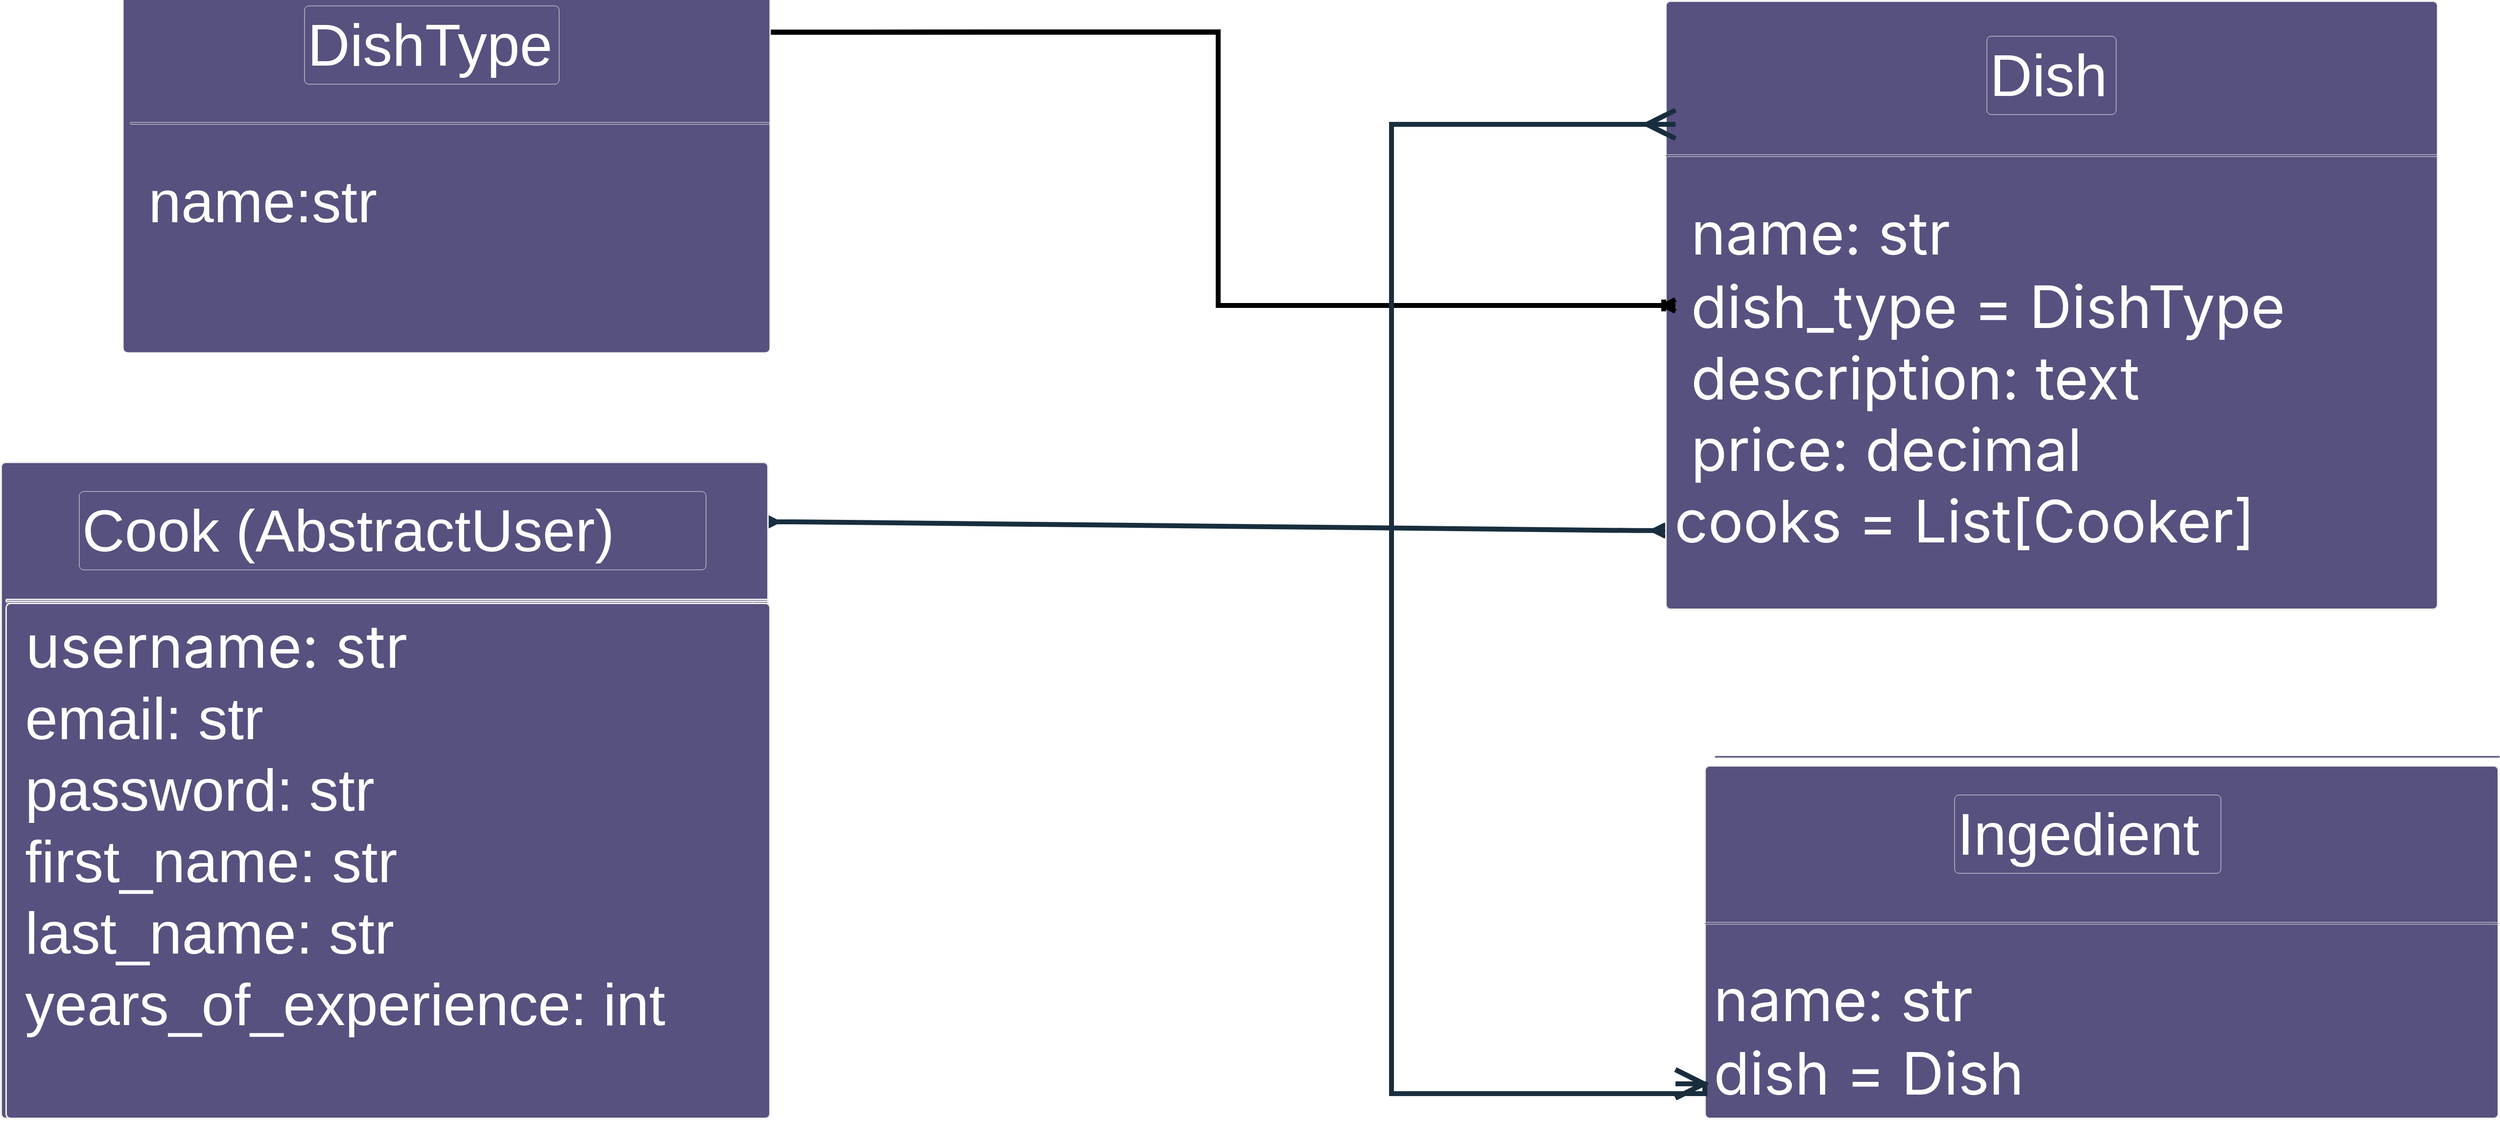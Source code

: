 <mxfile version="22.1.22" type="embed">
  <diagram id="4lR3cVPxHdGG_qDessxr" name="Page-1">
    <mxGraphModel dx="4503" dy="6173" grid="1" gridSize="10" guides="1" tooltips="1" connect="1" arrows="1" fold="1" page="1" pageScale="1" pageWidth="850" pageHeight="1100" math="0" shadow="0">
      <root>
        <mxCell id="0" />
        <mxCell id="1" parent="0" />
        <mxCell id="98" value="" style="html=1;overflow=block;blockSpacing=1;whiteSpace=wrap;fontSize=13;spacing=9;strokeOpacity=100;fillOpacity=100;rounded=1;absoluteArcSize=1;arcSize=9;fillColor=#56517E;strokeWidth=1.5;lucidId=F_bB_G0Hd1b~;labelBackgroundColor=none;strokeColor=#EEEEEE;fontColor=#FFFFFF;" vertex="1" parent="1">
          <mxGeometry x="-650" y="-698" width="783" height="670" as="geometry" />
        </mxCell>
        <mxCell id="99" value="" style="html=1;overflow=block;blockSpacing=1;whiteSpace=wrap;fontSize=13;spacing=0;strokeOpacity=100;rounded=1;absoluteArcSize=1;arcSize=9;fillColor=#56517E;strokeWidth=NaN;lucidId=VlcBs1cVSyKV;labelBackgroundColor=none;strokeColor=#EEEEEE;fontColor=#FFFFFF;" vertex="1" parent="1">
          <mxGeometry x="-645" y="-556" width="763" height="2" as="geometry" />
        </mxCell>
        <mxCell id="100" value="" style="html=1;overflow=block;blockSpacing=1;whiteSpace=wrap;fontSize=13;spacing=0;strokeOpacity=100;fillOpacity=100;rounded=1;absoluteArcSize=1;arcSize=9;fillColor=#56517E;strokeWidth=1.5;lucidId=0lcBDDSQpAao;labelBackgroundColor=none;strokeColor=#EEEEEE;fontColor=#FFFFFF;" vertex="1" parent="1">
          <mxGeometry x="-645" y="-558" width="778" height="2" as="geometry" />
        </mxCell>
        <mxCell id="101" value="Cook (AbstractUser)" style="html=1;overflow=block;blockSpacing=1;whiteSpace=wrap;fontSize=60;align=left;spacing=3.8;strokeOpacity=100;rounded=1;absoluteArcSize=1;arcSize=9;strokeWidth=NaN;lucidId=3ocB-vLVqpLd;labelBackgroundColor=none;fillColor=#56517E;strokeColor=#EEEEEE;fontColor=#FFFFFF;" vertex="1" parent="1">
          <mxGeometry x="-570" y="-668" width="640" height="80" as="geometry" />
        </mxCell>
        <mxCell id="102" value="&lt;div style=&quot;display: flex; justify-content: flex-start; text-align: left; align-items: baseline; font-size: 0; line-height: 1.25;margin-top: -2px;&quot;&gt;&lt;span&gt;&lt;span style=&quot;font-size:60px;font-family: inter;&quot;&gt;&amp;nbsp;id: int&amp;nbsp;&lt;br&gt;&amp;nbsp;username: str &lt;/span&gt;&lt;span style=&quot;font-size:60px;&quot;&gt;&lt;br&gt;&lt;/span&gt;&lt;/span&gt;&lt;/div&gt;&lt;div style=&quot;display: flex; justify-content: flex-start; text-align: left; align-items: baseline; font-size: 0; line-height: 1.25;margin-top: -2px;&quot;&gt;&lt;span&gt;&lt;span style=&quot;font-size:60px;&quot;&gt;&lt;span style=&quot;font-size:60px;&quot;&gt;&amp;nbsp;email: str &lt;br&gt;&lt;/span&gt;&lt;/span&gt;&lt;/span&gt;&lt;/div&gt;&lt;div style=&quot;display: flex; justify-content: flex-start; text-align: left; align-items: baseline; font-size: 0; line-height: 1.25;margin-top: -2px;&quot;&gt;&lt;span&gt;&lt;span style=&quot;font-size:60px;&quot;&gt;&amp;nbsp;password: str&lt;br&gt;&lt;/span&gt;&lt;/span&gt;&lt;/div&gt;&lt;div style=&quot;display: flex; justify-content: flex-start; text-align: left; align-items: baseline; font-size: 0; line-height: 1.25;margin-top: -2px;&quot;&gt;&lt;span&gt;&lt;span style=&quot;font-size:60px;&quot;&gt;&amp;nbsp;first_name: str&lt;br&gt;&lt;/span&gt;&lt;/span&gt;&lt;/div&gt;&lt;div style=&quot;display: flex; justify-content: flex-start; text-align: left; align-items: baseline; font-size: 0; line-height: 1.25;margin-top: -2px;&quot;&gt;&lt;span&gt;&lt;span style=&quot;font-size:60px;&quot;&gt;&amp;nbsp;last_name: str&lt;br&gt;&lt;/span&gt;&lt;/span&gt;&lt;/div&gt;&lt;div style=&quot;display: flex; justify-content: flex-start; text-align: left; align-items: baseline; font-size: 0; line-height: 1.25;margin-top: -2px;&quot;&gt;&lt;span&gt;&lt;span style=&quot;font-size:60px;&quot;&gt;&amp;nbsp;years_of_experience: int&lt;br&gt;&lt;/span&gt;&lt;/span&gt;&lt;/div&gt;&lt;div style=&quot;display: flex; justify-content: flex-start; text-align: left; align-items: baseline; font-size: 0; line-height: 1.25;margin-top: -2px;&quot;&gt;&lt;span&gt;&lt;span style=&quot;font-size:60px;&quot;&gt;&lt;br&gt;&lt;/span&gt;&lt;/span&gt;&lt;/div&gt;&lt;div style=&quot;display: flex; justify-content: flex-start; text-align: left; align-items: baseline; font-size: 0; line-height: 1.25;margin-top: -2px;&quot;&gt;&lt;span&gt;&lt;/span&gt;&lt;/div&gt;" style="html=1;overflow=block;blockSpacing=1;whiteSpace=wrap;fontSize=13;spacing=3.8;strokeOpacity=100;fillOpacity=100;rounded=1;absoluteArcSize=1;arcSize=9;strokeWidth=1.5;lucidId=HpcBN_YT6z4t;labelBackgroundColor=none;fillColor=#56517E;strokeColor=#EEEEEE;fontColor=#FFFFFF;" vertex="1" parent="1">
          <mxGeometry x="-645" y="-554" width="780" height="526" as="geometry" />
        </mxCell>
        <mxCell id="103" value="&lt;div style=&quot;display: flex; justify-content: flex-start; text-align: left; align-items: baseline; font-size: 0; line-height: 1.25;margin-top: -2px;&quot;&gt;&lt;span&gt;&lt;span style=&quot;font-size:60px;&quot;&gt;&lt;br&gt;&lt;/span&gt;&lt;/span&gt;&lt;/div&gt;&lt;div style=&quot;display: flex; justify-content: flex-start; text-align: left; align-items: baseline; font-size: 0; line-height: 1.25;margin-top: -2px;&quot;&gt;&lt;span&gt;&lt;span style=&quot;font-size:60px;&quot;&gt;&lt;br&gt;&amp;nbsp;id: int&lt;br&gt;&lt;/span&gt;&lt;/span&gt;&lt;/div&gt;&lt;div style=&quot;display: flex; justify-content: flex-start; text-align: left; align-items: baseline; font-size: 0; line-height: 1.25;margin-top: -2px;&quot;&gt;&lt;span&gt;&lt;span style=&quot;font-size:60px;&quot;&gt;&amp;nbsp;name:str&lt;/span&gt;&lt;/span&gt;&lt;/div&gt;" style="html=1;overflow=block;blockSpacing=1;whiteSpace=wrap;fontSize=13;spacing=9;verticalAlign=middle;strokeOpacity=100;rounded=1;absoluteArcSize=1;arcSize=9;strokeWidth=NaN;lucidId=KscBXRCLlgAI;labelBackgroundColor=none;fillColor=#56517E;strokeColor=#EEEEEE;fontColor=#FFFFFF;" vertex="1" parent="1">
          <mxGeometry x="-525" y="-1190" width="660" height="380" as="geometry" />
        </mxCell>
        <mxCell id="104" value="" style="html=1;overflow=block;blockSpacing=1;whiteSpace=wrap;fontSize=13;spacing=0;strokeOpacity=100;rounded=1;absoluteArcSize=1;arcSize=9;fillColor=#56517E;strokeWidth=NaN;lucidId=4tcBmS0V2Wdo;labelBackgroundColor=none;strokeColor=#EEEEEE;fontColor=#FFFFFF;" vertex="1" parent="1">
          <mxGeometry x="-518" y="-1045" width="653" height="2" as="geometry" />
        </mxCell>
        <mxCell id="105" value="DishType" style="html=1;overflow=block;blockSpacing=1;whiteSpace=wrap;fontSize=60;align=left;spacing=3.8;strokeOpacity=100;rounded=1;absoluteArcSize=1;arcSize=9;strokeWidth=NaN;lucidId=wucBVk6nkvXB;labelBackgroundColor=none;fillColor=#56517E;strokeColor=#EEEEEE;fontColor=#FFFFFF;" vertex="1" parent="1">
          <mxGeometry x="-340" y="-1164" width="260" height="80" as="geometry" />
        </mxCell>
        <mxCell id="106" value="&lt;div style=&quot;display: flex; justify-content: flex-start; text-align: left; align-items: baseline; font-size: 0; line-height: 1.25;margin-top: -2px;&quot;&gt;&lt;span&gt;&lt;/span&gt;&lt;span&gt;&lt;div style=&quot;forced-color-adjust: none; display: flex; justify-content: flex-start; align-items: baseline; line-height: 1.25; margin-top: -2px; box-shadow: none !important;&quot;&gt;&lt;span style=&quot;forced-color-adjust: none; box-shadow: none !important;&quot;&gt;&lt;span style=&quot;forced-color-adjust: none; box-shadow: none !important; font-size: 60px;&quot;&gt;&lt;br style=&quot;forced-color-adjust: none; box-shadow: none !important;&quot;&gt;&lt;/span&gt;&lt;/span&gt;&lt;/div&gt;&lt;div style=&quot;forced-color-adjust: none; display: flex; justify-content: flex-start; align-items: baseline; line-height: 1.25; margin-top: -2px; box-shadow: none !important;&quot;&gt;&lt;span style=&quot;forced-color-adjust: none; box-shadow: none !important;&quot;&gt;&lt;span style=&quot;forced-color-adjust: none; font-size: 60px; box-shadow: none !important;&quot;&gt;&amp;nbsp;name: str&lt;br style=&quot;forced-color-adjust: none; box-shadow: none !important;&quot;&gt;&amp;nbsp;dish_type = DishType&lt;/span&gt;&lt;/span&gt;&lt;span style=&quot;forced-color-adjust: none; box-shadow: none !important;&quot;&gt;&lt;span style=&quot;forced-color-adjust: none; font-size: 60px; box-shadow: none !important;&quot;&gt;&lt;br style=&quot;forced-color-adjust: none; box-shadow: none !important;&quot;&gt;&lt;/span&gt;&lt;/span&gt;&lt;span style=&quot;forced-color-adjust: none; box-shadow: none !important;&quot;&gt;&lt;span style=&quot;forced-color-adjust: none; font-size: 60px; box-shadow: none !important;&quot;&gt;&lt;br style=&quot;forced-color-adjust: none; box-shadow: none !important;&quot;&gt;&lt;/span&gt;&lt;/span&gt;&lt;/div&gt;&lt;div style=&quot;forced-color-adjust: none; display: flex; justify-content: flex-start; align-items: baseline; line-height: 1.25; margin-top: -2px; box-shadow: none !important;&quot;&gt;&lt;span style=&quot;forced-color-adjust: none; box-shadow: none !important;&quot;&gt;&lt;span style=&quot;forced-color-adjust: none; font-size: 60px; box-shadow: none !important;&quot;&gt;&amp;nbsp;description: text&lt;br style=&quot;forced-color-adjust: none; box-shadow: none !important;&quot;&gt;&lt;/span&gt;&lt;/span&gt;&lt;/div&gt;&lt;div style=&quot;forced-color-adjust: none; display: flex; justify-content: flex-start; align-items: baseline; line-height: 1.25; margin-top: -2px; box-shadow: none !important;&quot;&gt;&lt;span style=&quot;forced-color-adjust: none; box-shadow: none !important;&quot;&gt;&lt;span style=&quot;forced-color-adjust: none; font-size: 60px; box-shadow: none !important;&quot;&gt;&amp;nbsp;price: decimal&lt;br style=&quot;forced-color-adjust: none; box-shadow: none !important;&quot;&gt;&lt;/span&gt;&lt;/span&gt;&lt;/div&gt;&lt;div style=&quot;forced-color-adjust: none; display: flex; justify-content: flex-start; align-items: baseline; line-height: 1.25; margin-top: -2px; box-shadow: none !important;&quot;&gt;&lt;span style=&quot;forced-color-adjust: none; color: rgb(18, 18, 18); background-color: rgb(27, 29, 30); box-shadow: none !important;&quot;&gt;&lt;span style=&quot;forced-color-adjust: none; font-size: 60px; box-shadow: none !important;&quot;&gt;cooks = List[Cooker]&lt;/span&gt;&lt;/span&gt;&lt;div&gt;&lt;span style=&quot;forced-color-adjust: none; font-size: 60px; box-shadow: none !important;&quot;&gt;&lt;br&gt;&lt;/span&gt;&lt;/div&gt;&lt;/div&gt;&lt;/span&gt;&lt;/div&gt;&lt;div style=&quot;display: flex; justify-content: flex-start; text-align: left; align-items: baseline; font-size: 0; line-height: 1.25;margin-top: -2px;&quot;&gt;&lt;span&gt;&lt;/span&gt;&lt;/div&gt;" style="html=1;overflow=block;blockSpacing=1;whiteSpace=wrap;fontSize=13;fontFamily=inter;spacing=9;verticalAlign=middle;strokeOpacity=100;fillOpacity=100;rounded=1;absoluteArcSize=1;arcSize=9;fillColor=#56517E;strokeWidth=1.5;lucidId=.wcBv4f1Q2uV;labelBackgroundColor=none;strokeColor=#EEEEEE;fontColor=#FFFFFF;" vertex="1" parent="1">
          <mxGeometry x="1050" y="-1159" width="788" height="611" as="geometry" />
        </mxCell>
        <mxCell id="107" value="" style="html=1;overflow=block;blockSpacing=1;whiteSpace=wrap;fontSize=13;spacing=0;strokeOpacity=100;rounded=1;absoluteArcSize=1;arcSize=9;fillColor=#56517E;strokeWidth=NaN;lucidId=gxcBYqi_WmCC;labelBackgroundColor=none;strokeColor=#EEEEEE;fontColor=#FFFFFF;" vertex="1" parent="1">
          <mxGeometry x="1050" y="-1012" width="788" height="2" as="geometry" />
        </mxCell>
        <mxCell id="108" value="Dish" style="html=1;overflow=block;blockSpacing=1;whiteSpace=wrap;fontSize=60;align=left;spacing=3.8;strokeOpacity=100;rounded=1;absoluteArcSize=1;arcSize=9;strokeWidth=NaN;lucidId=GxcBiL9EkuS0;labelBackgroundColor=none;fillColor=#56517E;strokeColor=#EEEEEE;fontColor=#FFFFFF;" vertex="1" parent="1">
          <mxGeometry x="1378" y="-1133" width="132" height="80" as="geometry" />
        </mxCell>
        <mxCell id="109" value="" style="html=1;overflow=block;blockSpacing=1;whiteSpace=wrap;fontSize=13;spacing=0;strokeOpacity=100;rounded=1;absoluteArcSize=1;arcSize=9;fillColor=#56517E;strokeWidth=NaN;lucidId=qAcBaPG2D03.;labelBackgroundColor=none;strokeColor=#EEEEEE;fontColor=#FFFFFF;" vertex="1" parent="1">
          <mxGeometry x="1100" y="-398" width="810" height="2" as="geometry" />
        </mxCell>
        <mxCell id="110" value="" style="edgeStyle=orthogonalEdgeStyle;fontSize=12;html=1;endArrow=ERoneToMany;rounded=0;exitX=1.002;exitY=0.139;exitDx=0;exitDy=0;exitPerimeter=0;arcSize=20;labelBackgroundColor=none;fontColor=default;strokeColor=default;strokeWidth=5;" edge="1" parent="1" source="103">
          <mxGeometry width="100" height="100" relative="1" as="geometry">
            <mxPoint x="530" y="-548" as="sourcePoint" />
            <mxPoint x="1060" y="-858" as="targetPoint" />
            <Array as="points">
              <mxPoint x="593" y="-1137" />
              <mxPoint x="593" y="-858" />
              <mxPoint x="1050" y="-858" />
            </Array>
          </mxGeometry>
        </mxCell>
        <mxCell id="111" value="" style="edgeStyle=orthogonalEdgeStyle;fontSize=12;html=1;endArrow=ERmany;startArrow=ERmany;rounded=0;labelBackgroundColor=none;strokeColor=#182E3E;fontColor=default;startSize=23;endSize=23;sourcePerimeterSpacing=23;targetPerimeterSpacing=23;jumpSize=16;strokeWidth=5;" edge="1" parent="1">
          <mxGeometry width="100" height="100" relative="1" as="geometry">
            <mxPoint x="1060" y="-63" as="sourcePoint" />
            <mxPoint x="1060" y="-1043" as="targetPoint" />
            <Array as="points">
              <mxPoint x="1090" y="-63" />
              <mxPoint x="1090" y="-53" />
              <mxPoint x="770" y="-53" />
              <mxPoint x="770" y="-1043" />
            </Array>
          </mxGeometry>
        </mxCell>
        <mxCell id="112" value="" style="html=1;overflow=block;blockSpacing=1;whiteSpace=wrap;fontSize=13;spacing=9;strokeOpacity=100;fillOpacity=100;rounded=1;absoluteArcSize=1;arcSize=9;fillColor=#56517E;strokeWidth=1.5;lucidId=F_bB_G0Hd1b~;labelBackgroundColor=none;strokeColor=#EEEEEE;fontColor=#FFFFFF;" vertex="1" parent="1">
          <mxGeometry x="-650" y="-698" width="783" height="670" as="geometry" />
        </mxCell>
        <mxCell id="113" value="" style="html=1;overflow=block;blockSpacing=1;whiteSpace=wrap;fontSize=13;spacing=0;strokeOpacity=100;rounded=1;absoluteArcSize=1;arcSize=9;fillColor=#56517E;strokeWidth=NaN;lucidId=VlcBs1cVSyKV;labelBackgroundColor=none;strokeColor=#EEEEEE;fontColor=#FFFFFF;" vertex="1" parent="1">
          <mxGeometry x="-645" y="-556" width="763" height="2" as="geometry" />
        </mxCell>
        <mxCell id="114" value="" style="html=1;overflow=block;blockSpacing=1;whiteSpace=wrap;fontSize=13;spacing=0;strokeOpacity=100;fillOpacity=100;rounded=1;absoluteArcSize=1;arcSize=9;fillColor=#56517E;strokeWidth=1.5;lucidId=0lcBDDSQpAao;labelBackgroundColor=none;strokeColor=#EEEEEE;fontColor=#FFFFFF;" vertex="1" parent="1">
          <mxGeometry x="-645" y="-558" width="778" height="2" as="geometry" />
        </mxCell>
        <mxCell id="115" value="Cook (AbstractUser)" style="html=1;overflow=block;blockSpacing=1;whiteSpace=wrap;fontSize=60;align=left;spacing=3.8;strokeOpacity=100;rounded=1;absoluteArcSize=1;arcSize=9;strokeWidth=NaN;lucidId=3ocB-vLVqpLd;labelBackgroundColor=none;fillColor=#56517E;strokeColor=#EEEEEE;fontColor=#FFFFFF;" vertex="1" parent="1">
          <mxGeometry x="-570" y="-668" width="640" height="80" as="geometry" />
        </mxCell>
        <mxCell id="116" value="&lt;div style=&quot;display: flex; justify-content: flex-start; text-align: left; align-items: baseline; font-size: 0; line-height: 1.25;margin-top: -2px;&quot;&gt;&lt;span&gt;&lt;span style=&quot;font-size:60px;font-family: inter;&quot;&gt;username: str &lt;/span&gt;&lt;span style=&quot;font-size:60px;&quot;&gt;&lt;br&gt;&lt;/span&gt;&lt;/span&gt;&lt;/div&gt;&lt;div style=&quot;display: flex; justify-content: flex-start; text-align: left; align-items: baseline; font-size: 0; line-height: 1.25;margin-top: -2px;&quot;&gt;&lt;span&gt;&lt;span style=&quot;font-size:60px;&quot;&gt;&lt;span style=&quot;font-size:60px;&quot;&gt;&amp;nbsp;email: str &lt;br&gt;&lt;/span&gt;&lt;/span&gt;&lt;/span&gt;&lt;/div&gt;&lt;div style=&quot;display: flex; justify-content: flex-start; text-align: left; align-items: baseline; font-size: 0; line-height: 1.25;margin-top: -2px;&quot;&gt;&lt;span&gt;&lt;span style=&quot;font-size:60px;&quot;&gt;&amp;nbsp;password: str&lt;br&gt;&lt;/span&gt;&lt;/span&gt;&lt;/div&gt;&lt;div style=&quot;display: flex; justify-content: flex-start; text-align: left; align-items: baseline; font-size: 0; line-height: 1.25;margin-top: -2px;&quot;&gt;&lt;span&gt;&lt;span style=&quot;font-size:60px;&quot;&gt;&amp;nbsp;first_name: str&lt;br&gt;&lt;/span&gt;&lt;/span&gt;&lt;/div&gt;&lt;div style=&quot;display: flex; justify-content: flex-start; text-align: left; align-items: baseline; font-size: 0; line-height: 1.25;margin-top: -2px;&quot;&gt;&lt;span&gt;&lt;span style=&quot;font-size:60px;&quot;&gt;&amp;nbsp;last_name: str&lt;br&gt;&lt;/span&gt;&lt;/span&gt;&lt;/div&gt;&lt;div style=&quot;display: flex; justify-content: flex-start; text-align: left; align-items: baseline; font-size: 0; line-height: 1.25;margin-top: -2px;&quot;&gt;&lt;span&gt;&lt;span style=&quot;font-size:60px;&quot;&gt;&amp;nbsp;years_of_experience: int&lt;br&gt;&lt;/span&gt;&lt;/span&gt;&lt;/div&gt;&lt;div style=&quot;display: flex; justify-content: flex-start; text-align: left; align-items: baseline; font-size: 0; line-height: 1.25;margin-top: -2px;&quot;&gt;&lt;span&gt;&lt;span style=&quot;font-size:60px;&quot;&gt;&lt;br&gt;&lt;/span&gt;&lt;/span&gt;&lt;/div&gt;&lt;div style=&quot;display: flex; justify-content: flex-start; text-align: left; align-items: baseline; font-size: 0; line-height: 1.25;margin-top: -2px;&quot;&gt;&lt;span&gt;&lt;/span&gt;&lt;/div&gt;" style="html=1;overflow=block;blockSpacing=1;whiteSpace=wrap;fontSize=13;spacing=3.8;strokeOpacity=100;fillOpacity=100;rounded=1;absoluteArcSize=1;arcSize=9;strokeWidth=1.5;lucidId=HpcBN_YT6z4t;labelBackgroundColor=none;fillColor=#56517E;strokeColor=#EEEEEE;fontColor=#FFFFFF;" vertex="1" parent="1">
          <mxGeometry x="-645" y="-554" width="780" height="526" as="geometry" />
        </mxCell>
        <mxCell id="117" value="&lt;div style=&quot;display: flex; justify-content: flex-start; text-align: left; align-items: baseline; font-size: 0; line-height: 1.25;margin-top: -2px;&quot;&gt;&lt;span&gt;&lt;span style=&quot;font-size:60px;&quot;&gt;&lt;br&gt;&lt;/span&gt;&lt;/span&gt;&lt;/div&gt;&lt;div style=&quot;display: flex; justify-content: flex-start; text-align: left; align-items: baseline; font-size: 0; line-height: 1.25;margin-top: -2px;&quot;&gt;&lt;span&gt;&lt;span style=&quot;font-size:60px;&quot;&gt;&lt;br&gt;&amp;nbsp;id: int&lt;br&gt;&lt;/span&gt;&lt;/span&gt;&lt;/div&gt;&lt;div style=&quot;display: flex; justify-content: flex-start; text-align: left; align-items: baseline; font-size: 0; line-height: 1.25;margin-top: -2px;&quot;&gt;&lt;span&gt;&lt;span style=&quot;font-size:60px;&quot;&gt;&amp;nbsp;name:str&lt;/span&gt;&lt;/span&gt;&lt;/div&gt;" style="html=1;overflow=block;blockSpacing=1;whiteSpace=wrap;fontSize=13;spacing=9;verticalAlign=middle;strokeOpacity=100;rounded=1;absoluteArcSize=1;arcSize=9;strokeWidth=NaN;lucidId=KscBXRCLlgAI;labelBackgroundColor=none;fillColor=#56517E;strokeColor=#EEEEEE;fontColor=#FFFFFF;" vertex="1" parent="1">
          <mxGeometry x="-525" y="-1190" width="660" height="380" as="geometry" />
        </mxCell>
        <mxCell id="118" value="" style="html=1;overflow=block;blockSpacing=1;whiteSpace=wrap;fontSize=13;spacing=0;strokeOpacity=100;rounded=1;absoluteArcSize=1;arcSize=9;fillColor=#56517E;strokeWidth=NaN;lucidId=4tcBmS0V2Wdo;labelBackgroundColor=none;strokeColor=#EEEEEE;fontColor=#FFFFFF;" vertex="1" parent="1">
          <mxGeometry x="-518" y="-1045" width="653" height="2" as="geometry" />
        </mxCell>
        <mxCell id="119" value="DishType" style="html=1;overflow=block;blockSpacing=1;whiteSpace=wrap;fontSize=60;align=left;spacing=3.8;strokeOpacity=100;rounded=1;absoluteArcSize=1;arcSize=9;strokeWidth=NaN;lucidId=wucBVk6nkvXB;labelBackgroundColor=none;fillColor=#56517E;strokeColor=#EEEEEE;fontColor=#FFFFFF;" vertex="1" parent="1">
          <mxGeometry x="-340" y="-1164" width="260" height="80" as="geometry" />
        </mxCell>
        <mxCell id="120" value="&lt;div style=&quot;display: flex; justify-content: flex-start; text-align: left; align-items: baseline; font-size: 0; line-height: 1.25;margin-top: -2px;&quot;&gt;&lt;span&gt;&lt;span style=&quot;font-size:60px;&quot;&gt;  &lt;br&gt;&lt;/span&gt;&lt;/span&gt;&lt;/div&gt;&lt;div style=&quot;display: flex; justify-content: flex-start; text-align: left; align-items: baseline; font-size: 0; line-height: 1.25;margin-top: -2px;&quot;&gt;&lt;span&gt;&lt;span style=&quot;font-size:60px;&quot;&gt;&lt;span style=&quot;font-size:60px;font-family: inter;&quot;&gt;&lt;br&gt;&lt;/span&gt;&lt;/span&gt;&lt;/span&gt;&lt;/div&gt;&lt;div style=&quot;display: flex; justify-content: flex-start; text-align: left; align-items: baseline; font-size: 0; line-height: 1.25;margin-top: -2px;&quot;&gt;&lt;span&gt;&lt;span style=&quot;font-size:60px;font-family: inter;&quot;&gt;&amp;nbsp;name: str&lt;br&gt;&amp;nbsp;dish_type = DishType&lt;/span&gt;&lt;/span&gt;&lt;span&gt;&lt;span style=&quot;font-size:60px;font-family: inter;&quot;&gt;&lt;br&gt;&lt;/span&gt;&lt;/span&gt;&lt;span&gt;&lt;span style=&quot;font-size:60px;font-family: inter;&quot;&gt;&lt;br&gt;&lt;/span&gt;&lt;/span&gt;&lt;/div&gt;&lt;div style=&quot;display: flex; justify-content: flex-start; text-align: left; align-items: baseline; font-size: 0; line-height: 1.25;margin-top: -2px;&quot;&gt;&lt;span&gt;&lt;span style=&quot;font-size:60px;font-family: inter;&quot;&gt;&amp;nbsp;description: text&lt;br&gt;&lt;/span&gt;&lt;/span&gt;&lt;/div&gt;&lt;div style=&quot;display: flex; justify-content: flex-start; text-align: left; align-items: baseline; font-size: 0; line-height: 1.25;margin-top: -2px;&quot;&gt;&lt;span&gt;&lt;span style=&quot;font-size:60px;font-family: inter;&quot;&gt;&amp;nbsp;price: decimal&lt;br&gt;&lt;/span&gt;&lt;/span&gt;&lt;/div&gt;&lt;div style=&quot;display: flex; justify-content: flex-start; text-align: left; align-items: baseline; font-size: 0; line-height: 1.25;margin-top: -2px;&quot;&gt;&lt;span&gt;&lt;span style=&quot;font-size:60px;font-family: inter;&quot;&gt;cooks = List[Cooker]&lt;/span&gt;&lt;/span&gt;&lt;span&gt;&lt;span style=&quot;font-size:60px;font-family: inter;&quot;&gt;&lt;br&gt;&lt;/span&gt;&lt;/span&gt;&lt;/div&gt;&lt;div style=&quot;display: flex; justify-content: flex-start; text-align: left; align-items: baseline; font-size: 0; line-height: 1.25;margin-top: -2px;&quot;&gt;&lt;span&gt;&lt;/span&gt;&lt;/div&gt;" style="html=1;overflow=block;blockSpacing=1;whiteSpace=wrap;fontSize=13;fontFamily=inter;spacing=9;verticalAlign=middle;strokeOpacity=100;fillOpacity=100;rounded=1;absoluteArcSize=1;arcSize=9;fillColor=#56517E;strokeWidth=1.5;lucidId=.wcBv4f1Q2uV;labelBackgroundColor=none;strokeColor=#EEEEEE;fontColor=#FFFFFF;" vertex="1" parent="1">
          <mxGeometry x="1050" y="-1169" width="788" height="621" as="geometry" />
        </mxCell>
        <mxCell id="121" value="" style="html=1;overflow=block;blockSpacing=1;whiteSpace=wrap;fontSize=13;spacing=0;strokeOpacity=100;rounded=1;absoluteArcSize=1;arcSize=9;fillColor=#56517E;strokeWidth=NaN;lucidId=gxcBYqi_WmCC;labelBackgroundColor=none;strokeColor=#EEEEEE;fontColor=#FFFFFF;" vertex="1" parent="1">
          <mxGeometry x="1050" y="-1012" width="788" height="2" as="geometry" />
        </mxCell>
        <mxCell id="122" value="Dish" style="html=1;overflow=block;blockSpacing=1;whiteSpace=wrap;fontSize=60;align=left;spacing=3.8;strokeOpacity=100;rounded=1;absoluteArcSize=1;arcSize=9;strokeWidth=NaN;lucidId=GxcBiL9EkuS0;labelBackgroundColor=none;fillColor=#56517E;strokeColor=#EEEEEE;fontColor=#FFFFFF;" vertex="1" parent="1">
          <mxGeometry x="1378" y="-1133" width="132" height="80" as="geometry" />
        </mxCell>
        <mxCell id="123" value="" style="html=1;overflow=block;blockSpacing=1;whiteSpace=wrap;fontSize=13;spacing=0;strokeOpacity=100;rounded=1;absoluteArcSize=1;arcSize=9;fillColor=#56517E;strokeWidth=NaN;lucidId=qAcBaPG2D03.;labelBackgroundColor=none;strokeColor=#EEEEEE;fontColor=#FFFFFF;" vertex="1" parent="1">
          <mxGeometry x="1100" y="-398" width="810" height="2" as="geometry" />
        </mxCell>
        <mxCell id="124" value="" style="edgeStyle=orthogonalEdgeStyle;fontSize=12;html=1;endArrow=ERoneToMany;rounded=0;exitX=1.002;exitY=0.139;exitDx=0;exitDy=0;exitPerimeter=0;arcSize=20;labelBackgroundColor=none;fontColor=default;strokeColor=default;strokeWidth=5;" edge="1" parent="1" source="117">
          <mxGeometry width="100" height="100" relative="1" as="geometry">
            <mxPoint x="530" y="-548" as="sourcePoint" />
            <mxPoint x="1060" y="-858" as="targetPoint" />
            <Array as="points">
              <mxPoint x="593" y="-1137" />
              <mxPoint x="593" y="-858" />
              <mxPoint x="1050" y="-858" />
            </Array>
          </mxGeometry>
        </mxCell>
        <mxCell id="125" value="" style="edgeStyle=entityRelationEdgeStyle;fontSize=12;html=1;endArrow=ERmany;startArrow=ERmany;rounded=0;exitX=0.996;exitY=0.091;exitDx=0;exitDy=0;exitPerimeter=0;entryX=0;entryY=0.871;entryDx=0;entryDy=0;entryPerimeter=0;labelBackgroundColor=none;strokeColor=#182E3E;fontColor=default;strokeWidth=5;" edge="1" parent="1" source="112" target="135">
          <mxGeometry width="100" height="100" relative="1" as="geometry">
            <mxPoint x="680" y="-588" as="sourcePoint" />
            <mxPoint x="780" y="-688" as="targetPoint" />
            <Array as="points">
              <mxPoint x="1050" y="-648" />
            </Array>
          </mxGeometry>
        </mxCell>
        <mxCell id="126" value="" style="edgeStyle=orthogonalEdgeStyle;fontSize=12;html=1;endArrow=ERmany;startArrow=ERmany;rounded=0;labelBackgroundColor=none;strokeColor=#182E3E;fontColor=default;startSize=23;endSize=23;sourcePerimeterSpacing=23;targetPerimeterSpacing=23;jumpSize=16;strokeWidth=5;" edge="1" parent="1">
          <mxGeometry width="100" height="100" relative="1" as="geometry">
            <mxPoint x="1060" y="-63" as="sourcePoint" />
            <mxPoint x="1060" y="-1043" as="targetPoint" />
            <Array as="points">
              <mxPoint x="1090" y="-63" />
              <mxPoint x="1090" y="-53" />
              <mxPoint x="770" y="-53" />
              <mxPoint x="770" y="-1043" />
            </Array>
          </mxGeometry>
        </mxCell>
        <mxCell id="127" value="" style="html=1;overflow=block;blockSpacing=1;whiteSpace=wrap;fontSize=13;spacing=9;strokeOpacity=100;fillOpacity=100;rounded=1;absoluteArcSize=1;arcSize=9;fillColor=#56517E;strokeWidth=1.5;lucidId=F_bB_G0Hd1b~;labelBackgroundColor=none;strokeColor=#EEEEEE;fontColor=#FFFFFF;" vertex="1" parent="1">
          <mxGeometry x="-650" y="-698" width="783" height="670" as="geometry" />
        </mxCell>
        <mxCell id="128" value="" style="html=1;overflow=block;blockSpacing=1;whiteSpace=wrap;fontSize=13;spacing=0;strokeOpacity=100;rounded=1;absoluteArcSize=1;arcSize=9;fillColor=#56517E;strokeWidth=NaN;lucidId=VlcBs1cVSyKV;labelBackgroundColor=none;strokeColor=#EEEEEE;fontColor=#FFFFFF;" vertex="1" parent="1">
          <mxGeometry x="-645" y="-556" width="763" height="2" as="geometry" />
        </mxCell>
        <mxCell id="129" value="" style="html=1;overflow=block;blockSpacing=1;whiteSpace=wrap;fontSize=13;spacing=0;strokeOpacity=100;fillOpacity=100;rounded=1;absoluteArcSize=1;arcSize=9;fillColor=#56517E;strokeWidth=1.5;lucidId=0lcBDDSQpAao;labelBackgroundColor=none;strokeColor=#EEEEEE;fontColor=#FFFFFF;" vertex="1" parent="1">
          <mxGeometry x="-645" y="-558" width="778" height="2" as="geometry" />
        </mxCell>
        <mxCell id="130" value="Cook (AbstractUser)" style="html=1;overflow=block;blockSpacing=1;whiteSpace=wrap;fontSize=60;align=left;spacing=3.8;strokeOpacity=100;rounded=1;absoluteArcSize=1;arcSize=9;strokeWidth=NaN;lucidId=3ocB-vLVqpLd;labelBackgroundColor=none;fillColor=#56517E;strokeColor=#EEEEEE;fontColor=#FFFFFF;" vertex="1" parent="1">
          <mxGeometry x="-570" y="-668" width="640" height="80" as="geometry" />
        </mxCell>
        <mxCell id="131" value="&lt;div style=&quot;display: flex; justify-content: flex-start; text-align: left; align-items: baseline; font-size: 0; line-height: 1.25;margin-top: -2px;&quot;&gt;&lt;span&gt;&lt;span style=&quot;font-size:60px;font-family: inter;&quot;&gt;&amp;nbsp;username: str &lt;/span&gt;&lt;span style=&quot;font-size:60px;&quot;&gt;&lt;br&gt;&lt;/span&gt;&lt;/span&gt;&lt;/div&gt;&lt;div style=&quot;display: flex; justify-content: flex-start; text-align: left; align-items: baseline; font-size: 0; line-height: 1.25;margin-top: -2px;&quot;&gt;&lt;span&gt;&lt;span style=&quot;font-size:60px;&quot;&gt;&lt;span style=&quot;font-size:60px;&quot;&gt;&amp;nbsp;email: str &lt;br&gt;&lt;/span&gt;&lt;/span&gt;&lt;/span&gt;&lt;/div&gt;&lt;div style=&quot;display: flex; justify-content: flex-start; text-align: left; align-items: baseline; font-size: 0; line-height: 1.25;margin-top: -2px;&quot;&gt;&lt;span&gt;&lt;span style=&quot;font-size:60px;&quot;&gt;&amp;nbsp;password: str&lt;br&gt;&lt;/span&gt;&lt;/span&gt;&lt;/div&gt;&lt;div style=&quot;display: flex; justify-content: flex-start; text-align: left; align-items: baseline; font-size: 0; line-height: 1.25;margin-top: -2px;&quot;&gt;&lt;span&gt;&lt;span style=&quot;font-size:60px;&quot;&gt;&amp;nbsp;first_name: str&lt;br&gt;&lt;/span&gt;&lt;/span&gt;&lt;/div&gt;&lt;div style=&quot;display: flex; justify-content: flex-start; text-align: left; align-items: baseline; font-size: 0; line-height: 1.25;margin-top: -2px;&quot;&gt;&lt;span&gt;&lt;span style=&quot;font-size:60px;&quot;&gt;&amp;nbsp;last_name: str&lt;br&gt;&lt;/span&gt;&lt;/span&gt;&lt;/div&gt;&lt;div style=&quot;display: flex; justify-content: flex-start; text-align: left; align-items: baseline; font-size: 0; line-height: 1.25;margin-top: -2px;&quot;&gt;&lt;span&gt;&lt;span style=&quot;font-size:60px;&quot;&gt;&amp;nbsp;years_of_experience: int&lt;br&gt;&lt;/span&gt;&lt;/span&gt;&lt;/div&gt;&lt;div style=&quot;display: flex; justify-content: flex-start; text-align: left; align-items: baseline; font-size: 0; line-height: 1.25;margin-top: -2px;&quot;&gt;&lt;span&gt;&lt;span style=&quot;font-size:60px;&quot;&gt;&lt;br&gt;&lt;/span&gt;&lt;/span&gt;&lt;/div&gt;&lt;div style=&quot;display: flex; justify-content: flex-start; text-align: left; align-items: baseline; font-size: 0; line-height: 1.25;margin-top: -2px;&quot;&gt;&lt;span&gt;&lt;/span&gt;&lt;/div&gt;" style="html=1;overflow=block;blockSpacing=1;whiteSpace=wrap;fontSize=13;spacing=3.8;strokeOpacity=100;fillOpacity=100;rounded=1;absoluteArcSize=1;arcSize=9;strokeWidth=1.5;lucidId=HpcBN_YT6z4t;labelBackgroundColor=none;fillColor=#56517E;strokeColor=#EEEEEE;fontColor=#FFFFFF;" vertex="1" parent="1">
          <mxGeometry x="-645" y="-554" width="780" height="526" as="geometry" />
        </mxCell>
        <mxCell id="132" value="&lt;div style=&quot;display: flex; justify-content: flex-start; text-align: left; align-items: baseline; font-size: 0; line-height: 1.25;margin-top: -2px;&quot;&gt;&lt;span&gt;&lt;span style=&quot;font-size:60px;&quot;&gt;&lt;br&gt;&lt;/span&gt;&lt;/span&gt;&lt;/div&gt;&lt;div style=&quot;display: flex; justify-content: flex-start; text-align: left; align-items: baseline; font-size: 0; line-height: 1.25;margin-top: -2px;&quot;&gt;&lt;span&gt;&lt;span style=&quot;font-size:60px;&quot;&gt;&amp;nbsp;name:str&lt;/span&gt;&lt;/span&gt;&lt;/div&gt;" style="html=1;overflow=block;blockSpacing=1;whiteSpace=wrap;fontSize=13;spacing=9;verticalAlign=middle;strokeOpacity=100;rounded=1;absoluteArcSize=1;arcSize=9;strokeWidth=NaN;lucidId=KscBXRCLlgAI;labelBackgroundColor=none;fillColor=#56517E;strokeColor=#EEEEEE;fontColor=#FFFFFF;" vertex="1" parent="1">
          <mxGeometry x="-525" y="-1190" width="660" height="380" as="geometry" />
        </mxCell>
        <mxCell id="133" value="" style="html=1;overflow=block;blockSpacing=1;whiteSpace=wrap;fontSize=13;spacing=0;strokeOpacity=100;rounded=1;absoluteArcSize=1;arcSize=9;fillColor=#56517E;strokeWidth=NaN;lucidId=4tcBmS0V2Wdo;labelBackgroundColor=none;strokeColor=#EEEEEE;fontColor=#FFFFFF;" vertex="1" parent="1">
          <mxGeometry x="-518" y="-1045" width="653" height="2" as="geometry" />
        </mxCell>
        <mxCell id="134" value="DishType" style="html=1;overflow=block;blockSpacing=1;whiteSpace=wrap;fontSize=60;align=left;spacing=3.8;strokeOpacity=100;rounded=1;absoluteArcSize=1;arcSize=9;strokeWidth=NaN;lucidId=wucBVk6nkvXB;labelBackgroundColor=none;fillColor=#56517E;strokeColor=#EEEEEE;fontColor=#FFFFFF;" vertex="1" parent="1">
          <mxGeometry x="-340" y="-1164" width="260" height="80" as="geometry" />
        </mxCell>
        <mxCell id="135" value="&lt;div style=&quot;display: flex; justify-content: flex-start; text-align: left; align-items: baseline; font-size: 0; line-height: 1.25;margin-top: -2px;&quot;&gt;&lt;span&gt;&lt;span style=&quot;font-size:60px;&quot;&gt;  &lt;br&gt;&lt;/span&gt;&lt;/span&gt;&lt;/div&gt;&lt;div style=&quot;display: flex; justify-content: flex-start; text-align: left; align-items: baseline; font-size: 0; line-height: 1.25;margin-top: -2px;&quot;&gt;&lt;span&gt;&lt;span style=&quot;font-size:60px;&quot;&gt;&lt;span style=&quot;font-size:60px;font-family: inter;&quot;&gt;&lt;br&gt;&lt;/span&gt;&lt;/span&gt;&lt;/span&gt;&lt;/div&gt;&lt;div style=&quot;display: flex; justify-content: flex-start; text-align: left; align-items: baseline; font-size: 0; line-height: 1.25;margin-top: -2px;&quot;&gt;&lt;span&gt;&lt;span style=&quot;font-size:60px;font-family: inter;&quot;&gt;&amp;nbsp;name: str&lt;br&gt;&amp;nbsp;dish_type = DishType&lt;/span&gt;&lt;/span&gt;&lt;span&gt;&lt;span style=&quot;font-size:60px;font-family: inter;&quot;&gt;&lt;br&gt;&lt;/span&gt;&lt;/span&gt;&lt;span&gt;&lt;span style=&quot;font-size:60px;font-family: inter;&quot;&gt;&lt;br&gt;&lt;/span&gt;&lt;/span&gt;&lt;/div&gt;&lt;div style=&quot;display: flex; justify-content: flex-start; text-align: left; align-items: baseline; font-size: 0; line-height: 1.25;margin-top: -2px;&quot;&gt;&lt;span&gt;&lt;span style=&quot;font-size:60px;font-family: inter;&quot;&gt;&amp;nbsp;description: text&lt;br&gt;&lt;/span&gt;&lt;/span&gt;&lt;/div&gt;&lt;div style=&quot;display: flex; justify-content: flex-start; text-align: left; align-items: baseline; font-size: 0; line-height: 1.25;margin-top: -2px;&quot;&gt;&lt;span&gt;&lt;span style=&quot;font-size:60px;font-family: inter;&quot;&gt;&amp;nbsp;price: decimal&lt;br&gt;&lt;/span&gt;&lt;/span&gt;&lt;/div&gt;&lt;div style=&quot;display: flex; justify-content: flex-start; text-align: left; align-items: baseline; font-size: 0; line-height: 1.25;margin-top: -2px;&quot;&gt;&lt;span&gt;&lt;span style=&quot;font-size:60px;font-family: inter;&quot;&gt;cooks = List[Cooker]&lt;/span&gt;&lt;/span&gt;&lt;span&gt;&lt;span style=&quot;font-size:60px;font-family: inter;&quot;&gt;&lt;br&gt;&lt;/span&gt;&lt;/span&gt;&lt;/div&gt;&lt;div style=&quot;display: flex; justify-content: flex-start; text-align: left; align-items: baseline; font-size: 0; line-height: 1.25;margin-top: -2px;&quot;&gt;&lt;span&gt;&lt;/span&gt;&lt;/div&gt;" style="html=1;overflow=block;blockSpacing=1;whiteSpace=wrap;fontSize=13;fontFamily=inter;spacing=9;verticalAlign=middle;strokeOpacity=100;fillOpacity=100;rounded=1;absoluteArcSize=1;arcSize=9;fillColor=#56517E;strokeWidth=1.5;lucidId=.wcBv4f1Q2uV;labelBackgroundColor=none;strokeColor=#EEEEEE;fontColor=#FFFFFF;" vertex="1" parent="1">
          <mxGeometry x="1050" y="-1169" width="788" height="621" as="geometry" />
        </mxCell>
        <mxCell id="136" value="" style="html=1;overflow=block;blockSpacing=1;whiteSpace=wrap;fontSize=13;spacing=0;strokeOpacity=100;rounded=1;absoluteArcSize=1;arcSize=9;fillColor=#56517E;strokeWidth=NaN;lucidId=gxcBYqi_WmCC;labelBackgroundColor=none;strokeColor=#EEEEEE;fontColor=#FFFFFF;" vertex="1" parent="1">
          <mxGeometry x="1050" y="-1012" width="788" height="2" as="geometry" />
        </mxCell>
        <mxCell id="137" value="Dish" style="html=1;overflow=block;blockSpacing=1;whiteSpace=wrap;fontSize=60;align=left;spacing=3.8;strokeOpacity=100;rounded=1;absoluteArcSize=1;arcSize=9;strokeWidth=NaN;lucidId=GxcBiL9EkuS0;labelBackgroundColor=none;fillColor=#56517E;strokeColor=#EEEEEE;fontColor=#FFFFFF;" vertex="1" parent="1">
          <mxGeometry x="1378" y="-1133" width="132" height="80" as="geometry" />
        </mxCell>
        <mxCell id="138" value="&lt;div style=&quot;display: flex; justify-content: flex-start; text-align: left; align-items: baseline; font-size: 0; line-height: 1.25;margin-top: -2px;&quot;&gt;&lt;span&gt;&lt;span style=&quot;font-size:60px;font-family: inter;&quot;&gt;&lt;br&gt;&lt;/span&gt;&lt;/span&gt;&lt;span&gt;&lt;span style=&quot;font-size:60px;font-family: inter;&quot;&gt;&lt;br&gt;&lt;br&gt;name: str&lt;br&gt;dish = Dish&lt;/span&gt;&lt;/span&gt;&lt;span&gt;&lt;span style=&quot;font-size:60px;font-family: inter;&quot;&gt;&lt;br&gt;&lt;/span&gt;&lt;/span&gt;&lt;/div&gt;" style="html=1;overflow=block;blockSpacing=1;whiteSpace=wrap;fontSize=13;fontFamily=inter;spacing=9;verticalAlign=bottom;strokeOpacity=100;fillOpacity=100;rounded=1;absoluteArcSize=1;arcSize=9;fillColor=#56517E;strokeWidth=1.5;lucidId=fAcBviZ.QQKk;labelBackgroundColor=none;strokeColor=#EEEEEE;fontColor=#FFFFFF;" vertex="1" parent="1">
          <mxGeometry x="1090" y="-388" width="810" height="360" as="geometry" />
        </mxCell>
        <mxCell id="139" value="" style="html=1;overflow=block;blockSpacing=1;whiteSpace=wrap;fontSize=13;spacing=0;strokeOpacity=100;rounded=1;absoluteArcSize=1;arcSize=9;fillColor=#56517E;strokeWidth=NaN;lucidId=qAcBaPG2D03.;labelBackgroundColor=none;strokeColor=#EEEEEE;fontColor=#FFFFFF;" vertex="1" parent="1">
          <mxGeometry x="1090" y="-228" width="810" height="2" as="geometry" />
        </mxCell>
        <mxCell id="140" value="Ingedient" style="html=1;overflow=block;blockSpacing=1;whiteSpace=wrap;fontSize=60;align=left;spacing=3.8;strokeOpacity=100;rounded=1;absoluteArcSize=1;arcSize=9;strokeWidth=NaN;lucidId=MAcBWZhP~5A4;labelBackgroundColor=none;fillColor=#56517E;strokeColor=#EEEEEE;fontColor=#FFFFFF;" vertex="1" parent="1">
          <mxGeometry x="1345" y="-358" width="272" height="80" as="geometry" />
        </mxCell>
        <mxCell id="141" value="" style="edgeStyle=orthogonalEdgeStyle;fontSize=12;html=1;endArrow=ERoneToMany;rounded=0;exitX=1.002;exitY=0.139;exitDx=0;exitDy=0;exitPerimeter=0;arcSize=20;labelBackgroundColor=none;fontColor=default;strokeColor=default;strokeWidth=5;" edge="1" parent="1" source="132">
          <mxGeometry width="100" height="100" relative="1" as="geometry">
            <mxPoint x="530" y="-548" as="sourcePoint" />
            <mxPoint x="1060" y="-858" as="targetPoint" />
            <Array as="points">
              <mxPoint x="593" y="-1137" />
              <mxPoint x="593" y="-858" />
              <mxPoint x="1050" y="-858" />
            </Array>
          </mxGeometry>
        </mxCell>
        <mxCell id="142" value="" style="edgeStyle=orthogonalEdgeStyle;fontSize=12;html=1;endArrow=ERmany;startArrow=ERmany;rounded=0;labelBackgroundColor=none;strokeColor=#182E3E;fontColor=default;startSize=23;endSize=23;sourcePerimeterSpacing=23;targetPerimeterSpacing=23;jumpSize=16;strokeWidth=5;" edge="1" parent="1">
          <mxGeometry width="100" height="100" relative="1" as="geometry">
            <mxPoint x="1060" y="-63" as="sourcePoint" />
            <mxPoint x="1060" y="-1043" as="targetPoint" />
            <Array as="points">
              <mxPoint x="1090" y="-63" />
              <mxPoint x="1090" y="-53" />
              <mxPoint x="770" y="-53" />
              <mxPoint x="770" y="-1043" />
            </Array>
          </mxGeometry>
        </mxCell>
      </root>
    </mxGraphModel>
  </diagram>
</mxfile>
